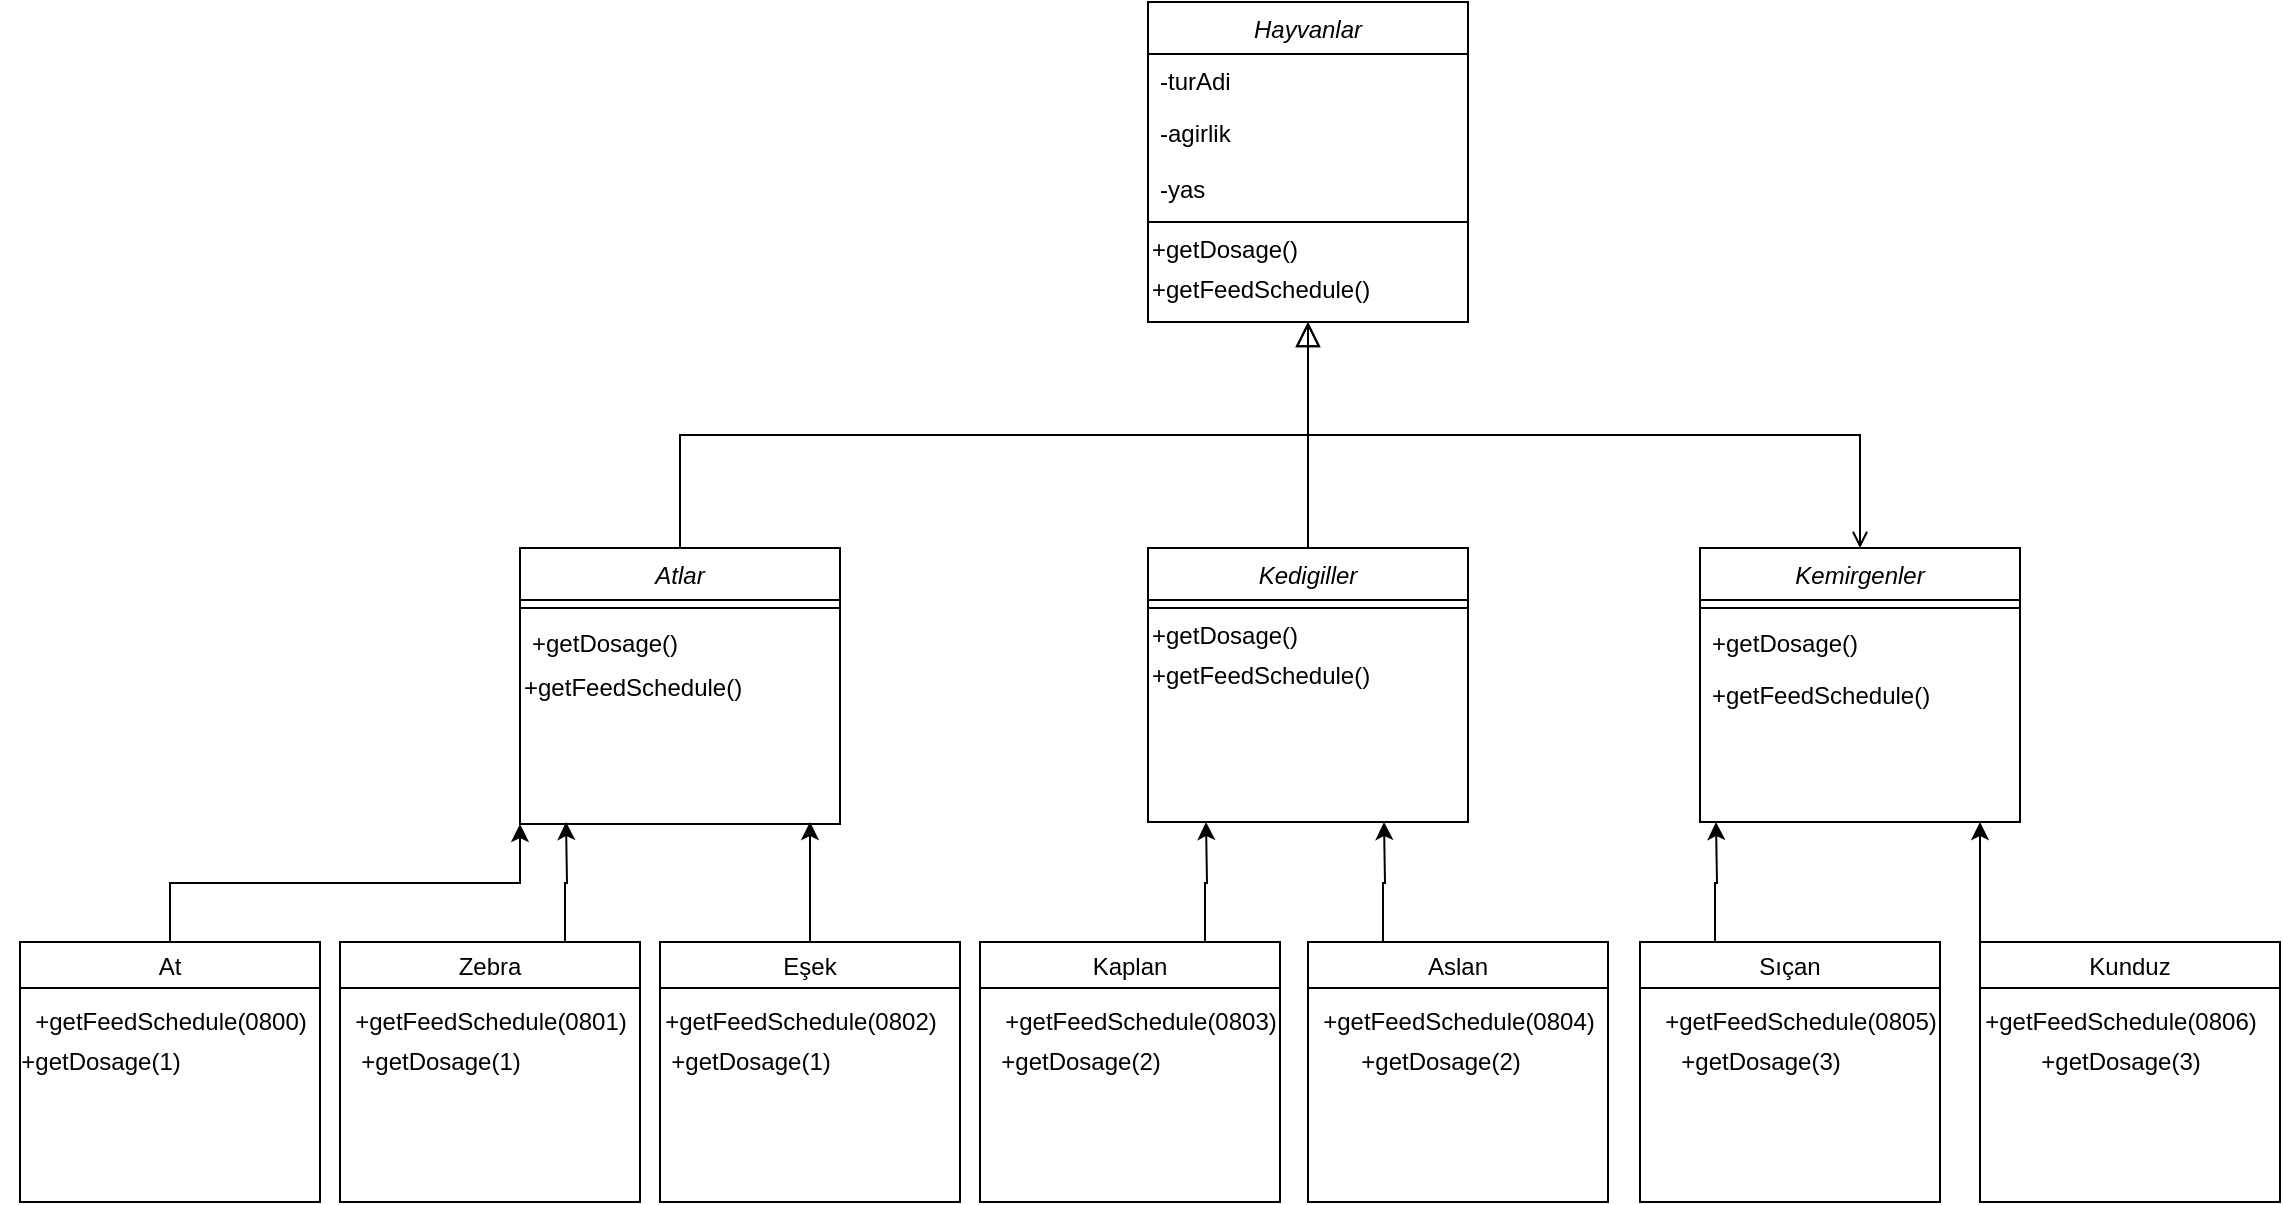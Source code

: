 <mxfile version="18.1.2" type="github">
  <diagram id="C5RBs43oDa-KdzZeNtuy" name="Page-1">
    <mxGraphModel dx="1657" dy="544" grid="1" gridSize="10" guides="1" tooltips="1" connect="1" arrows="1" fold="1" page="1" pageScale="1" pageWidth="827" pageHeight="1169" math="0" shadow="0">
      <root>
        <mxCell id="WIyWlLk6GJQsqaUBKTNV-0" />
        <mxCell id="WIyWlLk6GJQsqaUBKTNV-1" parent="WIyWlLk6GJQsqaUBKTNV-0" />
        <mxCell id="zkfFHV4jXpPFQw0GAbJ--0" value="Hayvanlar" style="swimlane;fontStyle=2;align=center;verticalAlign=top;childLayout=stackLayout;horizontal=1;startSize=26;horizontalStack=0;resizeParent=1;resizeLast=0;collapsible=1;marginBottom=0;rounded=0;shadow=0;strokeWidth=1;" parent="WIyWlLk6GJQsqaUBKTNV-1" vertex="1">
          <mxGeometry x="334" y="30" width="160" height="160" as="geometry">
            <mxRectangle x="230" y="140" width="160" height="26" as="alternateBounds" />
          </mxGeometry>
        </mxCell>
        <mxCell id="zkfFHV4jXpPFQw0GAbJ--1" value="-turAdi" style="text;align=left;verticalAlign=top;spacingLeft=4;spacingRight=4;overflow=hidden;rotatable=0;points=[[0,0.5],[1,0.5]];portConstraint=eastwest;" parent="zkfFHV4jXpPFQw0GAbJ--0" vertex="1">
          <mxGeometry y="26" width="160" height="26" as="geometry" />
        </mxCell>
        <mxCell id="zkfFHV4jXpPFQw0GAbJ--3" value="-agirlik&#xa;" style="text;align=left;verticalAlign=top;spacingLeft=4;spacingRight=4;overflow=hidden;rotatable=0;points=[[0,0.5],[1,0.5]];portConstraint=eastwest;rounded=0;shadow=0;html=0;" parent="zkfFHV4jXpPFQw0GAbJ--0" vertex="1">
          <mxGeometry y="52" width="160" height="28" as="geometry" />
        </mxCell>
        <mxCell id="zkfFHV4jXpPFQw0GAbJ--5" value="-yas" style="text;align=left;verticalAlign=top;spacingLeft=4;spacingRight=4;overflow=hidden;rotatable=0;points=[[0,0.5],[1,0.5]];portConstraint=eastwest;" parent="zkfFHV4jXpPFQw0GAbJ--0" vertex="1">
          <mxGeometry y="80" width="160" height="26" as="geometry" />
        </mxCell>
        <mxCell id="zkfFHV4jXpPFQw0GAbJ--4" value="" style="line;html=1;strokeWidth=1;align=left;verticalAlign=middle;spacingTop=-1;spacingLeft=3;spacingRight=3;rotatable=0;labelPosition=right;points=[];portConstraint=eastwest;" parent="zkfFHV4jXpPFQw0GAbJ--0" vertex="1">
          <mxGeometry y="106" width="160" height="8" as="geometry" />
        </mxCell>
        <mxCell id="nYjJKuBrci89S2TWUHBw-1" value="+getDosage()" style="text;html=1;align=left;verticalAlign=middle;resizable=0;points=[];autosize=1;strokeColor=none;fillColor=none;" parent="zkfFHV4jXpPFQw0GAbJ--0" vertex="1">
          <mxGeometry y="114" width="160" height="20" as="geometry" />
        </mxCell>
        <mxCell id="nYjJKuBrci89S2TWUHBw-2" value="+getFeedSchedule()" style="text;html=1;align=left;verticalAlign=middle;resizable=0;points=[];autosize=1;strokeColor=none;fillColor=none;" parent="zkfFHV4jXpPFQw0GAbJ--0" vertex="1">
          <mxGeometry y="134" width="160" height="20" as="geometry" />
        </mxCell>
        <mxCell id="zkfFHV4jXpPFQw0GAbJ--6" value="Atlar" style="swimlane;fontStyle=2;align=center;verticalAlign=top;childLayout=stackLayout;horizontal=1;startSize=26;horizontalStack=0;resizeParent=1;resizeLast=0;collapsible=1;marginBottom=0;rounded=0;shadow=0;strokeWidth=1;" parent="WIyWlLk6GJQsqaUBKTNV-1" vertex="1">
          <mxGeometry x="20" y="303" width="160" height="138" as="geometry">
            <mxRectangle x="130" y="380" width="160" height="26" as="alternateBounds" />
          </mxGeometry>
        </mxCell>
        <mxCell id="zkfFHV4jXpPFQw0GAbJ--9" value="" style="line;html=1;strokeWidth=1;align=left;verticalAlign=middle;spacingTop=-1;spacingLeft=3;spacingRight=3;rotatable=0;labelPosition=right;points=[];portConstraint=eastwest;" parent="zkfFHV4jXpPFQw0GAbJ--6" vertex="1">
          <mxGeometry y="26" width="160" height="8" as="geometry" />
        </mxCell>
        <mxCell id="zkfFHV4jXpPFQw0GAbJ--11" value="+getDosage()" style="text;align=left;verticalAlign=top;spacingLeft=4;spacingRight=4;overflow=hidden;rotatable=0;points=[[0,0.5],[1,0.5]];portConstraint=eastwest;" parent="zkfFHV4jXpPFQw0GAbJ--6" vertex="1">
          <mxGeometry y="34" width="160" height="26" as="geometry" />
        </mxCell>
        <mxCell id="nYjJKuBrci89S2TWUHBw-4" value="+getFeedSchedule()" style="text;html=1;align=left;verticalAlign=middle;resizable=0;points=[];autosize=1;strokeColor=none;fillColor=none;" parent="zkfFHV4jXpPFQw0GAbJ--6" vertex="1">
          <mxGeometry y="60" width="160" height="20" as="geometry" />
        </mxCell>
        <mxCell id="zkfFHV4jXpPFQw0GAbJ--12" value="" style="endArrow=block;endSize=10;endFill=0;shadow=0;strokeWidth=1;rounded=0;edgeStyle=elbowEdgeStyle;elbow=vertical;" parent="WIyWlLk6GJQsqaUBKTNV-1" source="zkfFHV4jXpPFQw0GAbJ--6" target="zkfFHV4jXpPFQw0GAbJ--0" edge="1">
          <mxGeometry width="160" relative="1" as="geometry">
            <mxPoint x="200" y="203" as="sourcePoint" />
            <mxPoint x="200" y="203" as="targetPoint" />
          </mxGeometry>
        </mxCell>
        <mxCell id="zkfFHV4jXpPFQw0GAbJ--13" value="Kedigiller" style="swimlane;fontStyle=2;align=center;verticalAlign=top;childLayout=stackLayout;horizontal=1;startSize=26;horizontalStack=0;resizeParent=1;resizeLast=0;collapsible=1;marginBottom=0;rounded=0;shadow=0;strokeWidth=1;" parent="WIyWlLk6GJQsqaUBKTNV-1" vertex="1">
          <mxGeometry x="334" y="303" width="160" height="137" as="geometry">
            <mxRectangle x="340" y="380" width="170" height="26" as="alternateBounds" />
          </mxGeometry>
        </mxCell>
        <mxCell id="zkfFHV4jXpPFQw0GAbJ--15" value="" style="line;html=1;strokeWidth=1;align=left;verticalAlign=middle;spacingTop=-1;spacingLeft=3;spacingRight=3;rotatable=0;labelPosition=right;points=[];portConstraint=eastwest;" parent="zkfFHV4jXpPFQw0GAbJ--13" vertex="1">
          <mxGeometry y="26" width="160" height="8" as="geometry" />
        </mxCell>
        <mxCell id="nYjJKuBrci89S2TWUHBw-7" value="&lt;div style=&quot;&quot;&gt;+getDosage()&lt;/div&gt;" style="text;html=1;align=left;verticalAlign=middle;resizable=0;points=[];autosize=1;strokeColor=none;fillColor=none;" parent="zkfFHV4jXpPFQw0GAbJ--13" vertex="1">
          <mxGeometry y="34" width="160" height="20" as="geometry" />
        </mxCell>
        <mxCell id="nYjJKuBrci89S2TWUHBw-8" value="&lt;div style=&quot;&quot;&gt;+getFeedSchedule()&lt;/div&gt;" style="text;html=1;align=left;verticalAlign=middle;resizable=0;points=[];autosize=1;strokeColor=none;fillColor=none;" parent="zkfFHV4jXpPFQw0GAbJ--13" vertex="1">
          <mxGeometry y="54" width="160" height="20" as="geometry" />
        </mxCell>
        <mxCell id="zkfFHV4jXpPFQw0GAbJ--16" value="" style="endArrow=block;endSize=10;endFill=0;shadow=0;strokeWidth=1;rounded=0;edgeStyle=elbowEdgeStyle;elbow=vertical;" parent="WIyWlLk6GJQsqaUBKTNV-1" source="zkfFHV4jXpPFQw0GAbJ--13" target="zkfFHV4jXpPFQw0GAbJ--0" edge="1">
          <mxGeometry width="160" relative="1" as="geometry">
            <mxPoint x="210" y="373" as="sourcePoint" />
            <mxPoint x="310" y="271" as="targetPoint" />
          </mxGeometry>
        </mxCell>
        <mxCell id="zkfFHV4jXpPFQw0GAbJ--17" value="Kemirgenler" style="swimlane;fontStyle=2;align=center;verticalAlign=top;childLayout=stackLayout;horizontal=1;startSize=26;horizontalStack=0;resizeParent=1;resizeLast=0;collapsible=1;marginBottom=0;rounded=0;shadow=0;strokeWidth=1;" parent="WIyWlLk6GJQsqaUBKTNV-1" vertex="1">
          <mxGeometry x="610" y="303" width="160" height="137" as="geometry">
            <mxRectangle x="550" y="140" width="160" height="26" as="alternateBounds" />
          </mxGeometry>
        </mxCell>
        <mxCell id="zkfFHV4jXpPFQw0GAbJ--23" value="" style="line;html=1;strokeWidth=1;align=left;verticalAlign=middle;spacingTop=-1;spacingLeft=3;spacingRight=3;rotatable=0;labelPosition=right;points=[];portConstraint=eastwest;" parent="zkfFHV4jXpPFQw0GAbJ--17" vertex="1">
          <mxGeometry y="26" width="160" height="8" as="geometry" />
        </mxCell>
        <mxCell id="zkfFHV4jXpPFQw0GAbJ--24" value="+getDosage()" style="text;align=left;verticalAlign=top;spacingLeft=4;spacingRight=4;overflow=hidden;rotatable=0;points=[[0,0.5],[1,0.5]];portConstraint=eastwest;" parent="zkfFHV4jXpPFQw0GAbJ--17" vertex="1">
          <mxGeometry y="34" width="160" height="26" as="geometry" />
        </mxCell>
        <mxCell id="zkfFHV4jXpPFQw0GAbJ--25" value="+getFeedSchedule()" style="text;align=left;verticalAlign=top;spacingLeft=4;spacingRight=4;overflow=hidden;rotatable=0;points=[[0,0.5],[1,0.5]];portConstraint=eastwest;" parent="zkfFHV4jXpPFQw0GAbJ--17" vertex="1">
          <mxGeometry y="60" width="160" height="26" as="geometry" />
        </mxCell>
        <mxCell id="zkfFHV4jXpPFQw0GAbJ--26" value="" style="endArrow=open;shadow=0;strokeWidth=1;rounded=0;endFill=1;edgeStyle=elbowEdgeStyle;elbow=vertical;" parent="WIyWlLk6GJQsqaUBKTNV-1" source="zkfFHV4jXpPFQw0GAbJ--0" target="zkfFHV4jXpPFQw0GAbJ--17" edge="1">
          <mxGeometry x="0.5" y="41" relative="1" as="geometry">
            <mxPoint x="380" y="192" as="sourcePoint" />
            <mxPoint x="540" y="192" as="targetPoint" />
            <mxPoint x="-40" y="32" as="offset" />
          </mxGeometry>
        </mxCell>
        <mxCell id="zkfFHV4jXpPFQw0GAbJ--27" value="" style="resizable=0;align=left;verticalAlign=bottom;labelBackgroundColor=none;fontSize=12;" parent="zkfFHV4jXpPFQw0GAbJ--26" connectable="0" vertex="1">
          <mxGeometry x="-1" relative="1" as="geometry">
            <mxPoint y="4" as="offset" />
          </mxGeometry>
        </mxCell>
        <mxCell id="zkfFHV4jXpPFQw0GAbJ--28" value="" style="resizable=0;align=right;verticalAlign=bottom;labelBackgroundColor=none;fontSize=12;" parent="zkfFHV4jXpPFQw0GAbJ--26" connectable="0" vertex="1">
          <mxGeometry x="1" relative="1" as="geometry">
            <mxPoint x="-7" y="4" as="offset" />
          </mxGeometry>
        </mxCell>
        <mxCell id="nYjJKuBrci89S2TWUHBw-21" style="edgeStyle=orthogonalEdgeStyle;rounded=0;orthogonalLoop=1;jettySize=auto;html=1;exitX=0.75;exitY=0;exitDx=0;exitDy=0;" parent="WIyWlLk6GJQsqaUBKTNV-1" source="nYjJKuBrci89S2TWUHBw-9" edge="1">
          <mxGeometry relative="1" as="geometry">
            <mxPoint x="43" y="440" as="targetPoint" />
          </mxGeometry>
        </mxCell>
        <mxCell id="nYjJKuBrci89S2TWUHBw-9" value="Zebra" style="swimlane;fontStyle=0" parent="WIyWlLk6GJQsqaUBKTNV-1" vertex="1">
          <mxGeometry x="-70" y="500" width="150" height="130" as="geometry" />
        </mxCell>
        <mxCell id="nYjJKuBrci89S2TWUHBw-27" value="+getFeedSchedule(0801)" style="text;html=1;align=center;verticalAlign=middle;resizable=0;points=[];autosize=1;strokeColor=none;fillColor=none;" parent="nYjJKuBrci89S2TWUHBw-9" vertex="1">
          <mxGeometry y="30" width="150" height="20" as="geometry" />
        </mxCell>
        <mxCell id="nYjJKuBrci89S2TWUHBw-28" value="+getDosage(1)" style="text;html=1;align=center;verticalAlign=middle;resizable=0;points=[];autosize=1;strokeColor=none;fillColor=none;" parent="nYjJKuBrci89S2TWUHBw-9" vertex="1">
          <mxGeometry y="50" width="100" height="20" as="geometry" />
        </mxCell>
        <mxCell id="nYjJKuBrci89S2TWUHBw-22" style="edgeStyle=orthogonalEdgeStyle;rounded=0;orthogonalLoop=1;jettySize=auto;html=1;exitX=0.5;exitY=0;exitDx=0;exitDy=0;entryX=0;entryY=1;entryDx=0;entryDy=0;" parent="WIyWlLk6GJQsqaUBKTNV-1" source="nYjJKuBrci89S2TWUHBw-10" target="zkfFHV4jXpPFQw0GAbJ--6" edge="1">
          <mxGeometry relative="1" as="geometry" />
        </mxCell>
        <mxCell id="nYjJKuBrci89S2TWUHBw-10" value="At" style="swimlane;fontStyle=0" parent="WIyWlLk6GJQsqaUBKTNV-1" vertex="1">
          <mxGeometry x="-230" y="500" width="150" height="130" as="geometry" />
        </mxCell>
        <mxCell id="nYjJKuBrci89S2TWUHBw-23" value="+getFeedSchedule(0800)" style="text;html=1;align=center;verticalAlign=middle;resizable=0;points=[];autosize=1;strokeColor=none;fillColor=none;" parent="nYjJKuBrci89S2TWUHBw-10" vertex="1">
          <mxGeometry y="30" width="150" height="20" as="geometry" />
        </mxCell>
        <mxCell id="nYjJKuBrci89S2TWUHBw-24" value="+getDosage(1)" style="text;html=1;align=center;verticalAlign=middle;resizable=0;points=[];autosize=1;strokeColor=none;fillColor=none;" parent="nYjJKuBrci89S2TWUHBw-10" vertex="1">
          <mxGeometry x="-10" y="50" width="100" height="20" as="geometry" />
        </mxCell>
        <mxCell id="nYjJKuBrci89S2TWUHBw-20" style="edgeStyle=orthogonalEdgeStyle;rounded=0;orthogonalLoop=1;jettySize=auto;html=1;exitX=0.5;exitY=0;exitDx=0;exitDy=0;" parent="WIyWlLk6GJQsqaUBKTNV-1" source="nYjJKuBrci89S2TWUHBw-11" edge="1">
          <mxGeometry relative="1" as="geometry">
            <mxPoint x="165" y="440" as="targetPoint" />
          </mxGeometry>
        </mxCell>
        <mxCell id="nYjJKuBrci89S2TWUHBw-11" value="Eşek" style="swimlane;fontStyle=0" parent="WIyWlLk6GJQsqaUBKTNV-1" vertex="1">
          <mxGeometry x="90" y="500" width="150" height="130" as="geometry" />
        </mxCell>
        <mxCell id="nYjJKuBrci89S2TWUHBw-36" value="+getDosage(1)" style="text;html=1;align=center;verticalAlign=middle;resizable=0;points=[];autosize=1;strokeColor=none;fillColor=none;" parent="nYjJKuBrci89S2TWUHBw-11" vertex="1">
          <mxGeometry x="-5" y="50" width="100" height="20" as="geometry" />
        </mxCell>
        <mxCell id="nYjJKuBrci89S2TWUHBw-19" style="edgeStyle=orthogonalEdgeStyle;rounded=0;orthogonalLoop=1;jettySize=auto;html=1;exitX=0.75;exitY=0;exitDx=0;exitDy=0;" parent="WIyWlLk6GJQsqaUBKTNV-1" source="nYjJKuBrci89S2TWUHBw-12" edge="1">
          <mxGeometry relative="1" as="geometry">
            <mxPoint x="363" y="440" as="targetPoint" />
          </mxGeometry>
        </mxCell>
        <mxCell id="nYjJKuBrci89S2TWUHBw-12" value="Kaplan" style="swimlane;fontStyle=0" parent="WIyWlLk6GJQsqaUBKTNV-1" vertex="1">
          <mxGeometry x="250" y="500" width="150" height="130" as="geometry" />
        </mxCell>
        <mxCell id="nYjJKuBrci89S2TWUHBw-37" value="+getDosage(2)" style="text;html=1;align=center;verticalAlign=middle;resizable=0;points=[];autosize=1;strokeColor=none;fillColor=none;" parent="nYjJKuBrci89S2TWUHBw-12" vertex="1">
          <mxGeometry y="50" width="100" height="20" as="geometry" />
        </mxCell>
        <mxCell id="nYjJKuBrci89S2TWUHBw-18" style="edgeStyle=orthogonalEdgeStyle;rounded=0;orthogonalLoop=1;jettySize=auto;html=1;exitX=0.25;exitY=0;exitDx=0;exitDy=0;" parent="WIyWlLk6GJQsqaUBKTNV-1" source="nYjJKuBrci89S2TWUHBw-13" edge="1">
          <mxGeometry relative="1" as="geometry">
            <mxPoint x="452" y="440" as="targetPoint" />
          </mxGeometry>
        </mxCell>
        <mxCell id="nYjJKuBrci89S2TWUHBw-13" value="Aslan" style="swimlane;fontStyle=0" parent="WIyWlLk6GJQsqaUBKTNV-1" vertex="1">
          <mxGeometry x="414" y="500" width="150" height="130" as="geometry" />
        </mxCell>
        <mxCell id="nYjJKuBrci89S2TWUHBw-31" value="+getFeedSchedule(0804)" style="text;html=1;align=center;verticalAlign=middle;resizable=0;points=[];autosize=1;strokeColor=none;fillColor=none;" parent="nYjJKuBrci89S2TWUHBw-13" vertex="1">
          <mxGeometry y="30" width="150" height="20" as="geometry" />
        </mxCell>
        <mxCell id="nYjJKuBrci89S2TWUHBw-16" style="edgeStyle=orthogonalEdgeStyle;rounded=0;orthogonalLoop=1;jettySize=auto;html=1;exitX=0.25;exitY=0;exitDx=0;exitDy=0;" parent="WIyWlLk6GJQsqaUBKTNV-1" source="nYjJKuBrci89S2TWUHBw-14" edge="1">
          <mxGeometry relative="1" as="geometry">
            <mxPoint x="618" y="440" as="targetPoint" />
          </mxGeometry>
        </mxCell>
        <mxCell id="nYjJKuBrci89S2TWUHBw-14" value="Sıçan" style="swimlane;fontStyle=0" parent="WIyWlLk6GJQsqaUBKTNV-1" vertex="1">
          <mxGeometry x="580" y="500" width="150" height="130" as="geometry" />
        </mxCell>
        <mxCell id="nYjJKuBrci89S2TWUHBw-17" style="edgeStyle=orthogonalEdgeStyle;rounded=0;orthogonalLoop=1;jettySize=auto;html=1;exitX=0;exitY=0;exitDx=0;exitDy=0;" parent="WIyWlLk6GJQsqaUBKTNV-1" source="nYjJKuBrci89S2TWUHBw-15" edge="1">
          <mxGeometry relative="1" as="geometry">
            <mxPoint x="750" y="440" as="targetPoint" />
          </mxGeometry>
        </mxCell>
        <mxCell id="nYjJKuBrci89S2TWUHBw-15" value="Kunduz" style="swimlane;fontStyle=0" parent="WIyWlLk6GJQsqaUBKTNV-1" vertex="1">
          <mxGeometry x="750" y="500" width="150" height="130" as="geometry" />
        </mxCell>
        <mxCell id="nYjJKuBrci89S2TWUHBw-29" value="+getFeedSchedule(0802)" style="text;html=1;align=center;verticalAlign=middle;resizable=0;points=[];autosize=1;strokeColor=none;fillColor=none;" parent="WIyWlLk6GJQsqaUBKTNV-1" vertex="1">
          <mxGeometry x="85" y="530" width="150" height="20" as="geometry" />
        </mxCell>
        <mxCell id="nYjJKuBrci89S2TWUHBw-30" value="+getFeedSchedule(0803)" style="text;html=1;align=center;verticalAlign=middle;resizable=0;points=[];autosize=1;strokeColor=none;fillColor=none;" parent="WIyWlLk6GJQsqaUBKTNV-1" vertex="1">
          <mxGeometry x="255" y="530" width="150" height="20" as="geometry" />
        </mxCell>
        <mxCell id="nYjJKuBrci89S2TWUHBw-32" value="+getFeedSchedule(0805)" style="text;html=1;align=center;verticalAlign=middle;resizable=0;points=[];autosize=1;strokeColor=none;fillColor=none;" parent="WIyWlLk6GJQsqaUBKTNV-1" vertex="1">
          <mxGeometry x="585" y="530" width="150" height="20" as="geometry" />
        </mxCell>
        <mxCell id="nYjJKuBrci89S2TWUHBw-33" value="+getFeedSchedule(0806)" style="text;html=1;align=center;verticalAlign=middle;resizable=0;points=[];autosize=1;strokeColor=none;fillColor=none;" parent="WIyWlLk6GJQsqaUBKTNV-1" vertex="1">
          <mxGeometry x="745" y="530" width="150" height="20" as="geometry" />
        </mxCell>
        <mxCell id="nYjJKuBrci89S2TWUHBw-38" value="+getDosage(2)" style="text;html=1;align=center;verticalAlign=middle;resizable=0;points=[];autosize=1;strokeColor=none;fillColor=none;" parent="WIyWlLk6GJQsqaUBKTNV-1" vertex="1">
          <mxGeometry x="430" y="550" width="100" height="20" as="geometry" />
        </mxCell>
        <mxCell id="nYjJKuBrci89S2TWUHBw-39" value="+getDosage(3)" style="text;html=1;align=center;verticalAlign=middle;resizable=0;points=[];autosize=1;strokeColor=none;fillColor=none;" parent="WIyWlLk6GJQsqaUBKTNV-1" vertex="1">
          <mxGeometry x="590" y="550" width="100" height="20" as="geometry" />
        </mxCell>
        <mxCell id="nYjJKuBrci89S2TWUHBw-40" value="+getDosage(3)" style="text;html=1;align=center;verticalAlign=middle;resizable=0;points=[];autosize=1;strokeColor=none;fillColor=none;" parent="WIyWlLk6GJQsqaUBKTNV-1" vertex="1">
          <mxGeometry x="770" y="550" width="100" height="20" as="geometry" />
        </mxCell>
      </root>
    </mxGraphModel>
  </diagram>
</mxfile>
